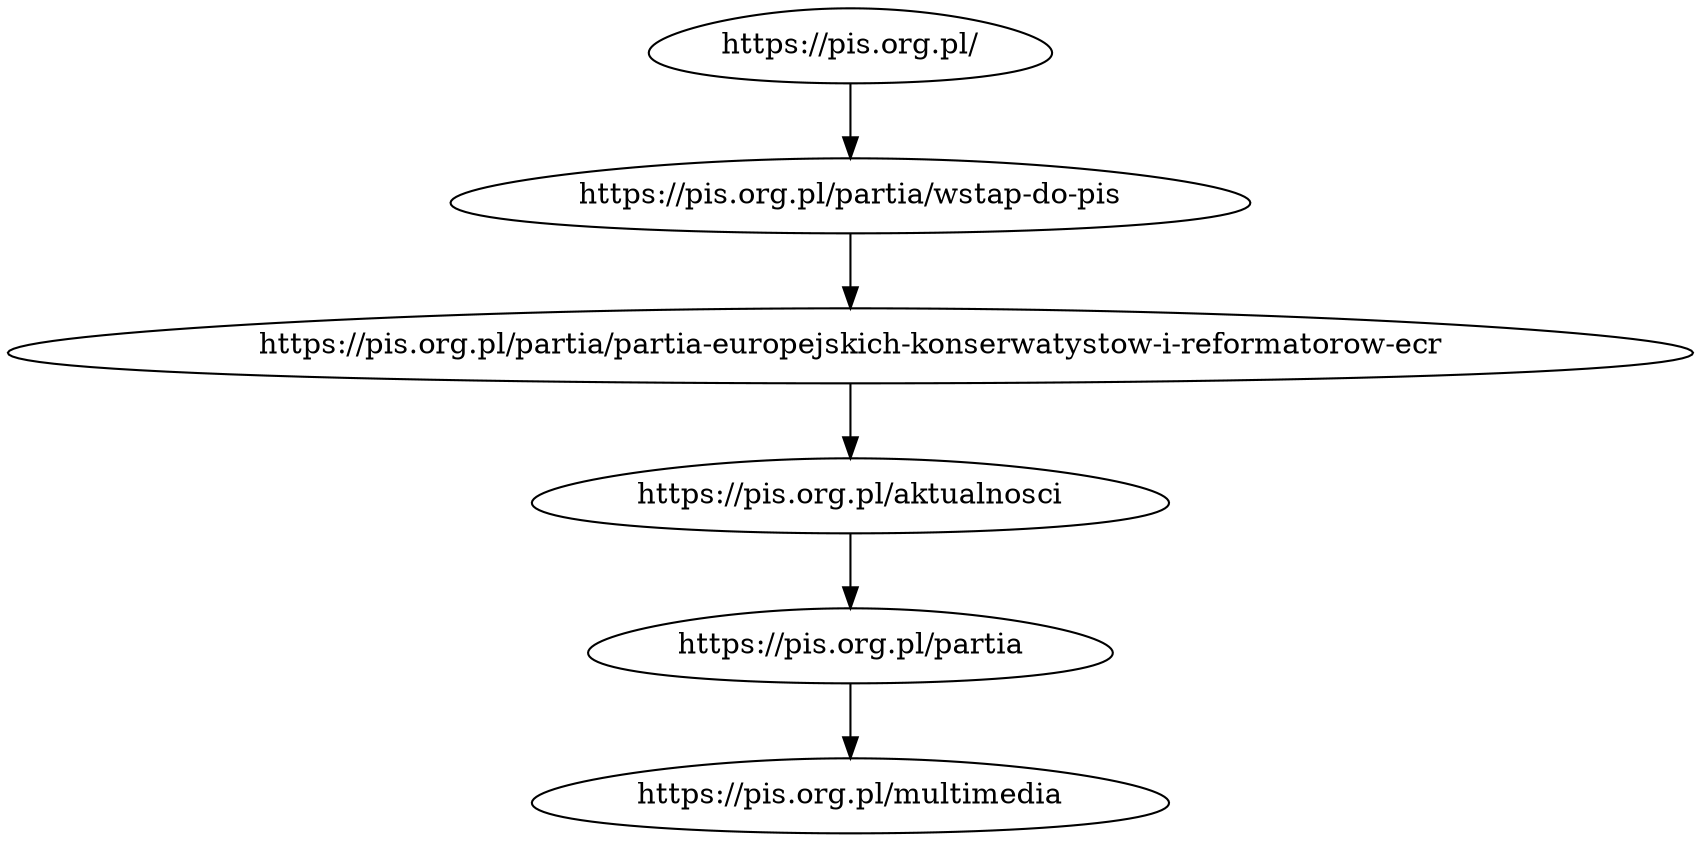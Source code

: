 digraph tree {
	"https://pis.org.pl/" [label="https://pis.org.pl/", shape=egg]
	"https://pis.org.pl/partia/wstap-do-pis" [label="https://pis.org.pl/partia/wstap-do-pis", shape=egg]
	"https://pis.org.pl/partia/partia-europejskich-konserwatystow-i-reformatorow-ecr" [label="https://pis.org.pl/partia/partia-europejskich-konserwatystow-i-reformatorow-ecr", shape=egg]
	"https://pis.org.pl/aktualnosci" [label="https://pis.org.pl/aktualnosci", shape=egg]
	"https://pis.org.pl/partia" [label="https://pis.org.pl/partia", shape=egg]
	"https://pis.org.pl/multimedia" [label="https://pis.org.pl/multimedia", shape=egg]

	"https://pis.org.pl/" -> "https://pis.org.pl/partia/wstap-do-pis"
	"https://pis.org.pl/partia/wstap-do-pis" -> "https://pis.org.pl/partia/partia-europejskich-konserwatystow-i-reformatorow-ecr"
	"https://pis.org.pl/partia/partia-europejskich-konserwatystow-i-reformatorow-ecr" -> "https://pis.org.pl/aktualnosci"
	"https://pis.org.pl/aktualnosci" -> "https://pis.org.pl/partia"
	"https://pis.org.pl/partia" -> "https://pis.org.pl/multimedia"
}